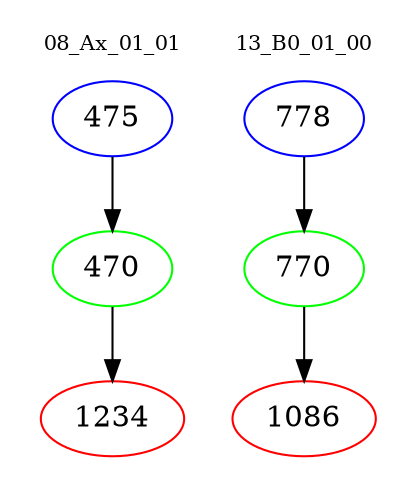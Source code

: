digraph{
subgraph cluster_0 {
color = white
label = "08_Ax_01_01";
fontsize=10;
T0_475 [label="475", color="blue"]
T0_475 -> T0_470 [color="black"]
T0_470 [label="470", color="green"]
T0_470 -> T0_1234 [color="black"]
T0_1234 [label="1234", color="red"]
}
subgraph cluster_1 {
color = white
label = "13_B0_01_00";
fontsize=10;
T1_778 [label="778", color="blue"]
T1_778 -> T1_770 [color="black"]
T1_770 [label="770", color="green"]
T1_770 -> T1_1086 [color="black"]
T1_1086 [label="1086", color="red"]
}
}
